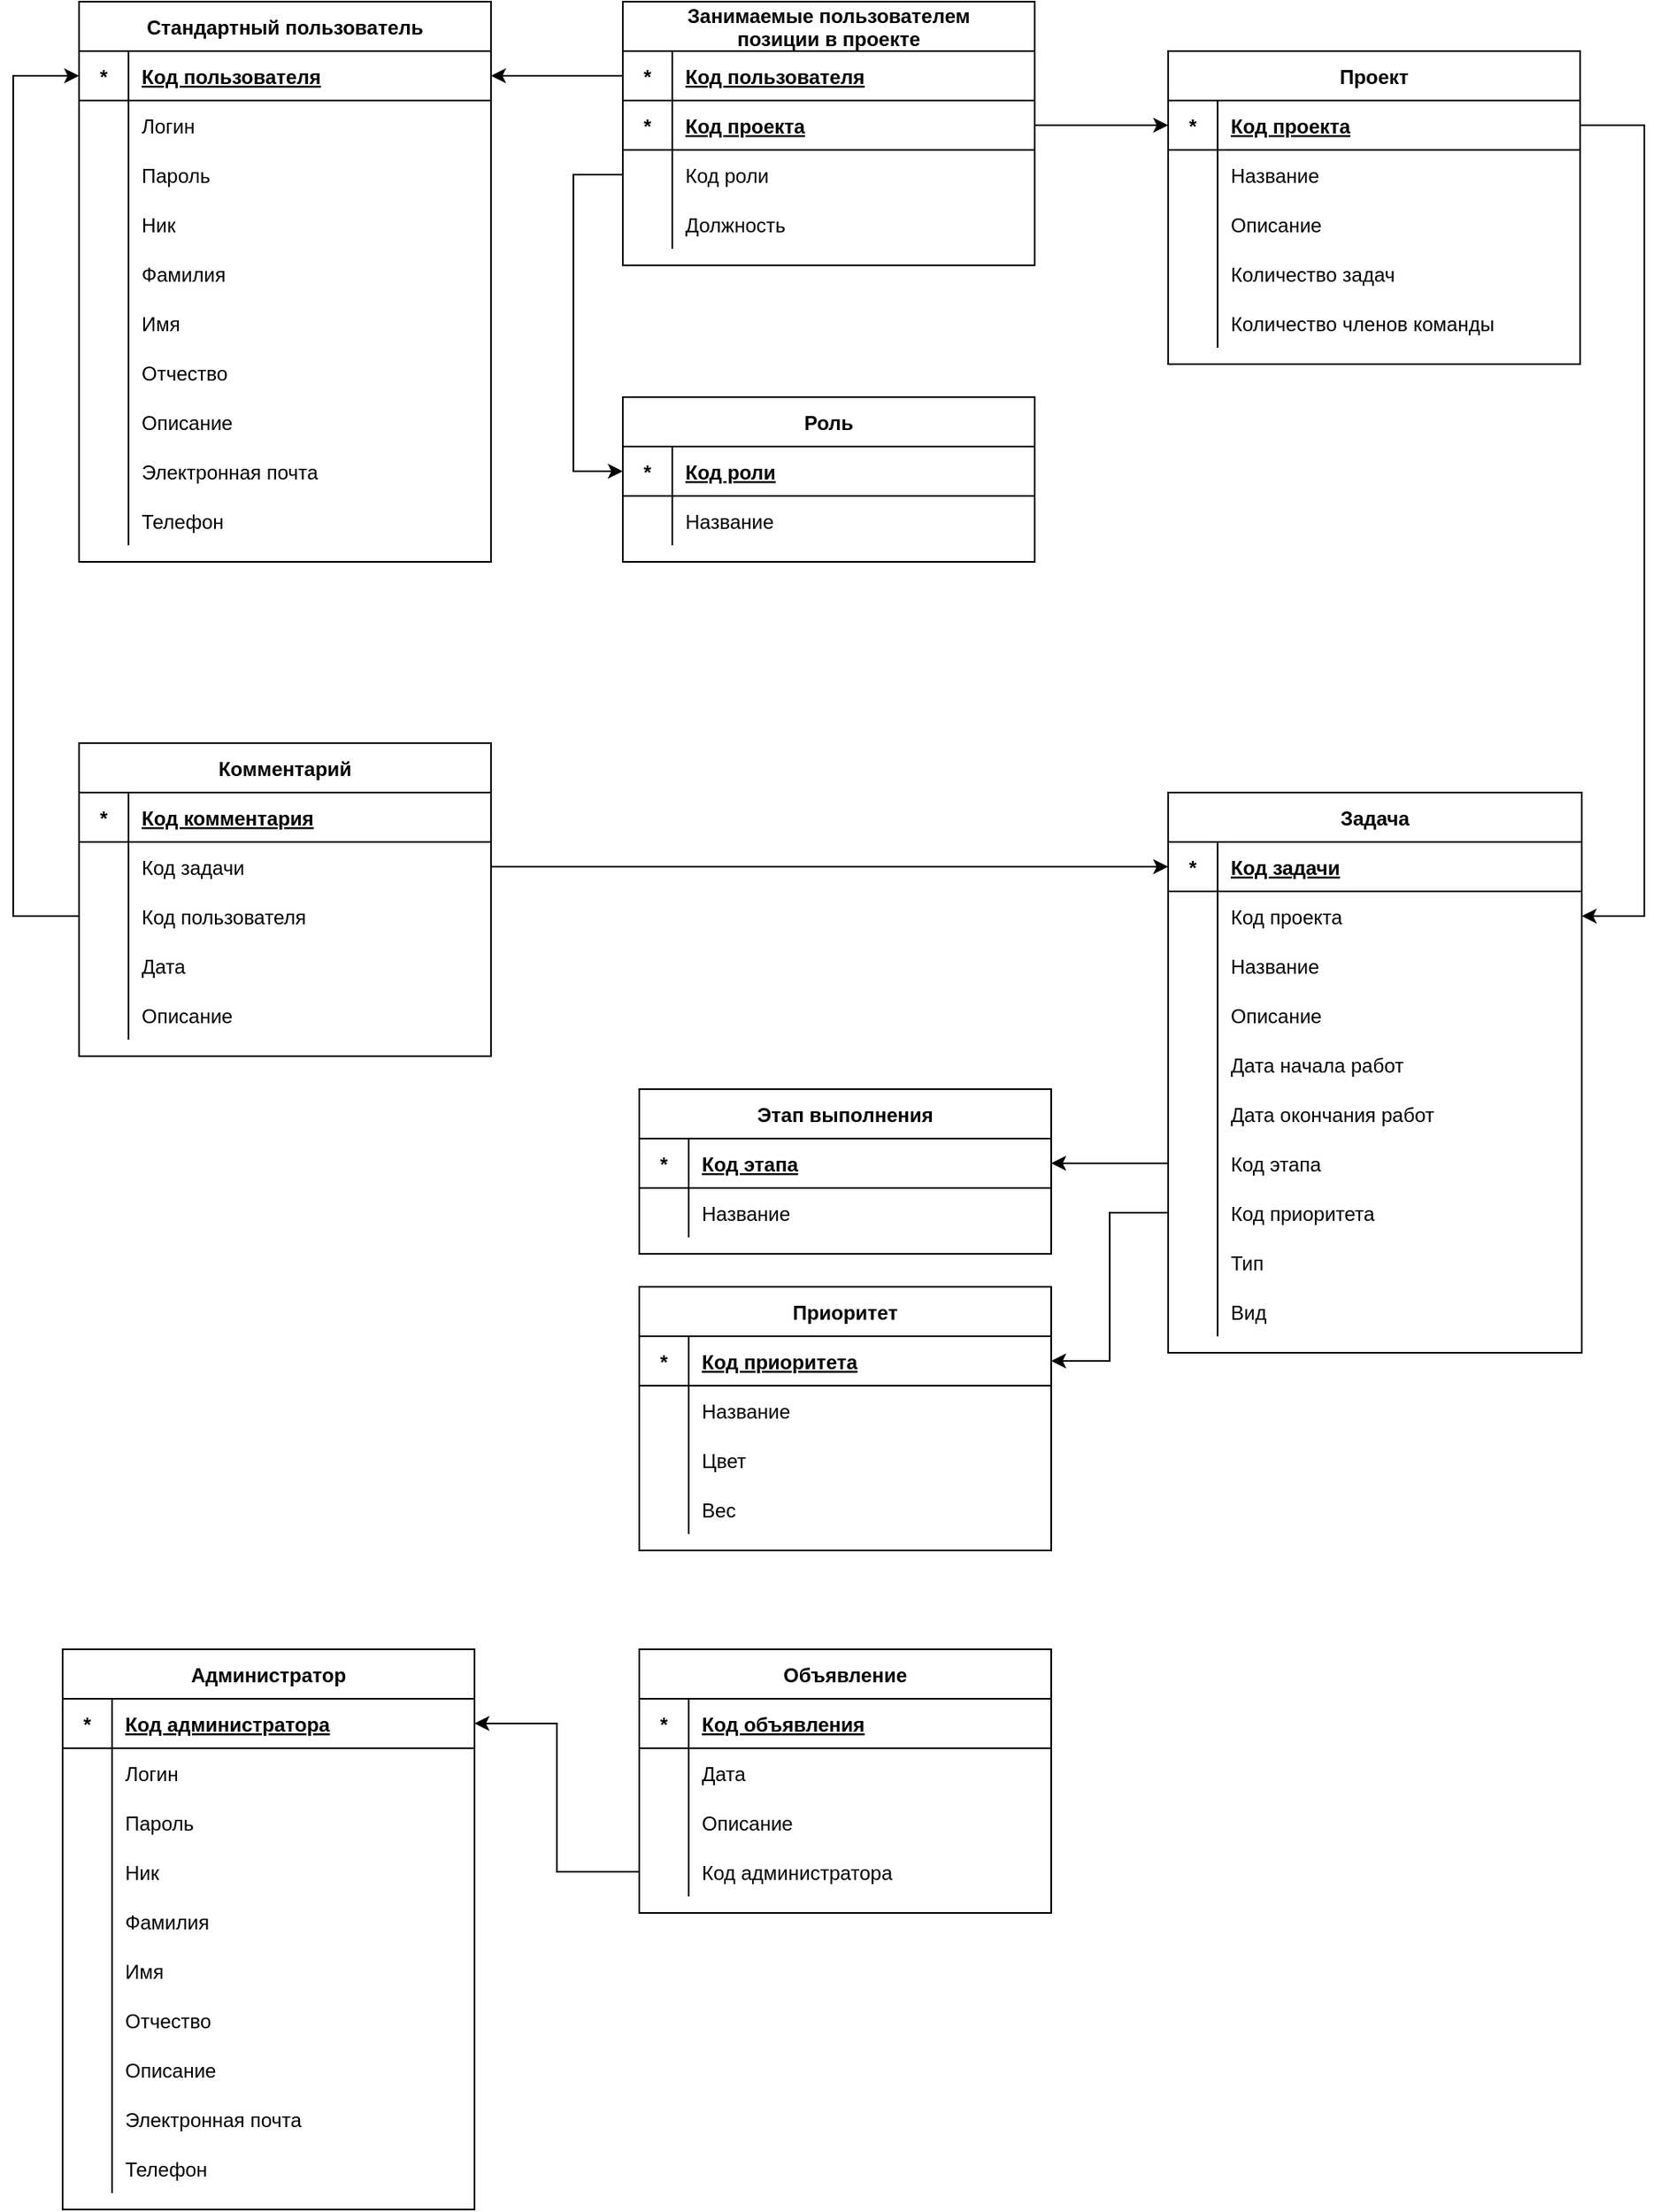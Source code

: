 <mxfile version="15.4.0" type="device"><diagram id="YSawrlzjfa6YScYLb9A8" name="Page-2"><mxGraphModel dx="1698" dy="998" grid="1" gridSize="10" guides="1" tooltips="1" connect="1" arrows="1" fold="1" page="1" pageScale="1" pageWidth="850" pageHeight="1100" math="0" shadow="0"><root><mxCell id="jTIam078uD5nhiu66xsF-0"/><mxCell id="jTIam078uD5nhiu66xsF-1" parent="jTIam078uD5nhiu66xsF-0"/><mxCell id="AoErsqHd4LAG6y7SpeJV-0" value="Проект" style="shape=table;startSize=30;container=1;collapsible=1;childLayout=tableLayout;fixedRows=1;rowLines=0;fontStyle=1;align=center;resizeLast=1;" parent="jTIam078uD5nhiu66xsF-1" vertex="1"><mxGeometry x="-119" y="110" width="250" height="190" as="geometry"><mxRectangle x="70" y="360" width="70" height="30" as="alternateBounds"/></mxGeometry></mxCell><mxCell id="AoErsqHd4LAG6y7SpeJV-1" value="" style="shape=partialRectangle;collapsible=0;dropTarget=0;pointerEvents=0;fillColor=none;points=[[0,0.5],[1,0.5]];portConstraint=eastwest;top=0;left=0;right=0;bottom=1;" parent="AoErsqHd4LAG6y7SpeJV-0" vertex="1"><mxGeometry y="30" width="250" height="30" as="geometry"/></mxCell><mxCell id="AoErsqHd4LAG6y7SpeJV-2" value="*" style="shape=partialRectangle;overflow=hidden;connectable=0;fillColor=none;top=0;left=0;bottom=0;right=0;fontStyle=1;" parent="AoErsqHd4LAG6y7SpeJV-1" vertex="1"><mxGeometry width="30" height="30" as="geometry"><mxRectangle width="30" height="30" as="alternateBounds"/></mxGeometry></mxCell><mxCell id="AoErsqHd4LAG6y7SpeJV-3" value="Код проекта" style="shape=partialRectangle;overflow=hidden;connectable=0;fillColor=none;top=0;left=0;bottom=0;right=0;align=left;spacingLeft=6;fontStyle=5;" parent="AoErsqHd4LAG6y7SpeJV-1" vertex="1"><mxGeometry x="30" width="220" height="30" as="geometry"><mxRectangle width="220" height="30" as="alternateBounds"/></mxGeometry></mxCell><mxCell id="AoErsqHd4LAG6y7SpeJV-4" value="" style="shape=partialRectangle;collapsible=0;dropTarget=0;pointerEvents=0;fillColor=none;points=[[0,0.5],[1,0.5]];portConstraint=eastwest;top=0;left=0;right=0;bottom=0;" parent="AoErsqHd4LAG6y7SpeJV-0" vertex="1"><mxGeometry y="60" width="250" height="30" as="geometry"/></mxCell><mxCell id="AoErsqHd4LAG6y7SpeJV-5" value="" style="shape=partialRectangle;overflow=hidden;connectable=0;fillColor=none;top=0;left=0;bottom=0;right=0;" parent="AoErsqHd4LAG6y7SpeJV-4" vertex="1"><mxGeometry width="30" height="30" as="geometry"><mxRectangle width="30" height="30" as="alternateBounds"/></mxGeometry></mxCell><mxCell id="AoErsqHd4LAG6y7SpeJV-6" value="Название" style="shape=partialRectangle;overflow=hidden;connectable=0;fillColor=none;top=0;left=0;bottom=0;right=0;align=left;spacingLeft=6;" parent="AoErsqHd4LAG6y7SpeJV-4" vertex="1"><mxGeometry x="30" width="220" height="30" as="geometry"><mxRectangle width="220" height="30" as="alternateBounds"/></mxGeometry></mxCell><mxCell id="AoErsqHd4LAG6y7SpeJV-7" value="" style="shape=partialRectangle;collapsible=0;dropTarget=0;pointerEvents=0;fillColor=none;points=[[0,0.5],[1,0.5]];portConstraint=eastwest;top=0;left=0;right=0;bottom=0;" parent="AoErsqHd4LAG6y7SpeJV-0" vertex="1"><mxGeometry y="90" width="250" height="30" as="geometry"/></mxCell><mxCell id="AoErsqHd4LAG6y7SpeJV-8" value="" style="shape=partialRectangle;overflow=hidden;connectable=0;fillColor=none;top=0;left=0;bottom=0;right=0;" parent="AoErsqHd4LAG6y7SpeJV-7" vertex="1"><mxGeometry width="30" height="30" as="geometry"><mxRectangle width="30" height="30" as="alternateBounds"/></mxGeometry></mxCell><mxCell id="AoErsqHd4LAG6y7SpeJV-9" value="Описание" style="shape=partialRectangle;overflow=hidden;connectable=0;fillColor=none;top=0;left=0;bottom=0;right=0;align=left;spacingLeft=6;" parent="AoErsqHd4LAG6y7SpeJV-7" vertex="1"><mxGeometry x="30" width="220" height="30" as="geometry"><mxRectangle width="220" height="30" as="alternateBounds"/></mxGeometry></mxCell><mxCell id="iZxUdQl18oQ3VIHRBDPJ-3" style="shape=partialRectangle;collapsible=0;dropTarget=0;pointerEvents=0;fillColor=none;points=[[0,0.5],[1,0.5]];portConstraint=eastwest;top=0;left=0;right=0;bottom=0;" parent="AoErsqHd4LAG6y7SpeJV-0" vertex="1"><mxGeometry y="120" width="250" height="30" as="geometry"/></mxCell><mxCell id="iZxUdQl18oQ3VIHRBDPJ-4" style="shape=partialRectangle;overflow=hidden;connectable=0;fillColor=none;top=0;left=0;bottom=0;right=0;" parent="iZxUdQl18oQ3VIHRBDPJ-3" vertex="1"><mxGeometry width="30" height="30" as="geometry"><mxRectangle width="30" height="30" as="alternateBounds"/></mxGeometry></mxCell><mxCell id="iZxUdQl18oQ3VIHRBDPJ-5" value="Количество задач" style="shape=partialRectangle;overflow=hidden;connectable=0;fillColor=none;top=0;left=0;bottom=0;right=0;align=left;spacingLeft=6;" parent="iZxUdQl18oQ3VIHRBDPJ-3" vertex="1"><mxGeometry x="30" width="220" height="30" as="geometry"><mxRectangle width="220" height="30" as="alternateBounds"/></mxGeometry></mxCell><mxCell id="iZxUdQl18oQ3VIHRBDPJ-0" style="shape=partialRectangle;collapsible=0;dropTarget=0;pointerEvents=0;fillColor=none;points=[[0,0.5],[1,0.5]];portConstraint=eastwest;top=0;left=0;right=0;bottom=0;" parent="AoErsqHd4LAG6y7SpeJV-0" vertex="1"><mxGeometry y="150" width="250" height="30" as="geometry"/></mxCell><mxCell id="iZxUdQl18oQ3VIHRBDPJ-1" style="shape=partialRectangle;overflow=hidden;connectable=0;fillColor=none;top=0;left=0;bottom=0;right=0;" parent="iZxUdQl18oQ3VIHRBDPJ-0" vertex="1"><mxGeometry width="30" height="30" as="geometry"><mxRectangle width="30" height="30" as="alternateBounds"/></mxGeometry></mxCell><mxCell id="iZxUdQl18oQ3VIHRBDPJ-2" value="Количество членов команды" style="shape=partialRectangle;overflow=hidden;connectable=0;fillColor=none;top=0;left=0;bottom=0;right=0;align=left;spacingLeft=6;" parent="iZxUdQl18oQ3VIHRBDPJ-0" vertex="1"><mxGeometry x="30" width="220" height="30" as="geometry"><mxRectangle width="220" height="30" as="alternateBounds"/></mxGeometry></mxCell><mxCell id="vN9Szmo69IDcgzpXYtj8-14" value="Приоритет" style="shape=table;startSize=30;container=1;collapsible=1;childLayout=tableLayout;fixedRows=1;rowLines=0;fontStyle=1;align=center;resizeLast=1;" parent="jTIam078uD5nhiu66xsF-1" vertex="1"><mxGeometry x="-440" y="860" width="250" height="160.0" as="geometry"/></mxCell><mxCell id="vN9Szmo69IDcgzpXYtj8-15" value="" style="shape=partialRectangle;collapsible=0;dropTarget=0;pointerEvents=0;fillColor=none;points=[[0,0.5],[1,0.5]];portConstraint=eastwest;top=0;left=0;right=0;bottom=1;" parent="vN9Szmo69IDcgzpXYtj8-14" vertex="1"><mxGeometry y="30" width="250" height="30" as="geometry"/></mxCell><mxCell id="vN9Szmo69IDcgzpXYtj8-16" value="*" style="shape=partialRectangle;overflow=hidden;connectable=0;fillColor=none;top=0;left=0;bottom=0;right=0;fontStyle=1;" parent="vN9Szmo69IDcgzpXYtj8-15" vertex="1"><mxGeometry width="30" height="30" as="geometry"><mxRectangle width="30" height="30" as="alternateBounds"/></mxGeometry></mxCell><mxCell id="vN9Szmo69IDcgzpXYtj8-17" value="Код приоритета" style="shape=partialRectangle;overflow=hidden;connectable=0;fillColor=none;top=0;left=0;bottom=0;right=0;align=left;spacingLeft=6;fontStyle=5;" parent="vN9Szmo69IDcgzpXYtj8-15" vertex="1"><mxGeometry x="30" width="220" height="30" as="geometry"><mxRectangle width="220" height="30" as="alternateBounds"/></mxGeometry></mxCell><mxCell id="vN9Szmo69IDcgzpXYtj8-18" value="" style="shape=partialRectangle;collapsible=0;dropTarget=0;pointerEvents=0;fillColor=none;points=[[0,0.5],[1,0.5]];portConstraint=eastwest;top=0;left=0;right=0;bottom=0;" parent="vN9Szmo69IDcgzpXYtj8-14" vertex="1"><mxGeometry y="60" width="250" height="30" as="geometry"/></mxCell><mxCell id="vN9Szmo69IDcgzpXYtj8-19" value="" style="shape=partialRectangle;overflow=hidden;connectable=0;fillColor=none;top=0;left=0;bottom=0;right=0;" parent="vN9Szmo69IDcgzpXYtj8-18" vertex="1"><mxGeometry width="30" height="30" as="geometry"><mxRectangle width="30" height="30" as="alternateBounds"/></mxGeometry></mxCell><mxCell id="vN9Szmo69IDcgzpXYtj8-20" value="Название" style="shape=partialRectangle;overflow=hidden;connectable=0;fillColor=none;top=0;left=0;bottom=0;right=0;align=left;spacingLeft=6;" parent="vN9Szmo69IDcgzpXYtj8-18" vertex="1"><mxGeometry x="30" width="220" height="30" as="geometry"><mxRectangle width="220" height="30" as="alternateBounds"/></mxGeometry></mxCell><mxCell id="W9QGFdhRcBt0d-ufN203-0" style="shape=partialRectangle;collapsible=0;dropTarget=0;pointerEvents=0;fillColor=none;points=[[0,0.5],[1,0.5]];portConstraint=eastwest;top=0;left=0;right=0;bottom=0;" parent="vN9Szmo69IDcgzpXYtj8-14" vertex="1"><mxGeometry y="90" width="250" height="30" as="geometry"/></mxCell><mxCell id="W9QGFdhRcBt0d-ufN203-1" style="shape=partialRectangle;overflow=hidden;connectable=0;fillColor=none;top=0;left=0;bottom=0;right=0;" parent="W9QGFdhRcBt0d-ufN203-0" vertex="1"><mxGeometry width="30" height="30" as="geometry"><mxRectangle width="30" height="30" as="alternateBounds"/></mxGeometry></mxCell><mxCell id="W9QGFdhRcBt0d-ufN203-2" value="Цвет" style="shape=partialRectangle;overflow=hidden;connectable=0;fillColor=none;top=0;left=0;bottom=0;right=0;align=left;spacingLeft=6;" parent="W9QGFdhRcBt0d-ufN203-0" vertex="1"><mxGeometry x="30" width="220" height="30" as="geometry"><mxRectangle width="220" height="30" as="alternateBounds"/></mxGeometry></mxCell><mxCell id="vN9Szmo69IDcgzpXYtj8-21" style="shape=partialRectangle;collapsible=0;dropTarget=0;pointerEvents=0;fillColor=none;points=[[0,0.5],[1,0.5]];portConstraint=eastwest;top=0;left=0;right=0;bottom=0;" parent="vN9Szmo69IDcgzpXYtj8-14" vertex="1"><mxGeometry y="120" width="250" height="30" as="geometry"/></mxCell><mxCell id="vN9Szmo69IDcgzpXYtj8-22" style="shape=partialRectangle;overflow=hidden;connectable=0;fillColor=none;top=0;left=0;bottom=0;right=0;" parent="vN9Szmo69IDcgzpXYtj8-21" vertex="1"><mxGeometry width="30" height="30" as="geometry"><mxRectangle width="30" height="30" as="alternateBounds"/></mxGeometry></mxCell><mxCell id="vN9Szmo69IDcgzpXYtj8-23" value="Вес" style="shape=partialRectangle;overflow=hidden;connectable=0;fillColor=none;top=0;left=0;bottom=0;right=0;align=left;spacingLeft=6;" parent="vN9Szmo69IDcgzpXYtj8-21" vertex="1"><mxGeometry x="30" width="220" height="30" as="geometry"><mxRectangle width="220" height="30" as="alternateBounds"/></mxGeometry></mxCell><mxCell id="vN9Szmo69IDcgzpXYtj8-24" value="Этап выполнения" style="shape=table;startSize=30;container=1;collapsible=1;childLayout=tableLayout;fixedRows=1;rowLines=0;fontStyle=1;align=center;resizeLast=1;" parent="jTIam078uD5nhiu66xsF-1" vertex="1"><mxGeometry x="-440" y="740" width="250" height="100.0" as="geometry"/></mxCell><mxCell id="vN9Szmo69IDcgzpXYtj8-25" value="" style="shape=partialRectangle;collapsible=0;dropTarget=0;pointerEvents=0;fillColor=none;points=[[0,0.5],[1,0.5]];portConstraint=eastwest;top=0;left=0;right=0;bottom=1;" parent="vN9Szmo69IDcgzpXYtj8-24" vertex="1"><mxGeometry y="30" width="250" height="30" as="geometry"/></mxCell><mxCell id="vN9Szmo69IDcgzpXYtj8-26" value="*" style="shape=partialRectangle;overflow=hidden;connectable=0;fillColor=none;top=0;left=0;bottom=0;right=0;fontStyle=1;" parent="vN9Szmo69IDcgzpXYtj8-25" vertex="1"><mxGeometry width="30" height="30" as="geometry"><mxRectangle width="30" height="30" as="alternateBounds"/></mxGeometry></mxCell><mxCell id="vN9Szmo69IDcgzpXYtj8-27" value="Код этапа" style="shape=partialRectangle;overflow=hidden;connectable=0;fillColor=none;top=0;left=0;bottom=0;right=0;align=left;spacingLeft=6;fontStyle=5;" parent="vN9Szmo69IDcgzpXYtj8-25" vertex="1"><mxGeometry x="30" width="220" height="30" as="geometry"><mxRectangle width="220" height="30" as="alternateBounds"/></mxGeometry></mxCell><mxCell id="vN9Szmo69IDcgzpXYtj8-28" value="" style="shape=partialRectangle;collapsible=0;dropTarget=0;pointerEvents=0;fillColor=none;points=[[0,0.5],[1,0.5]];portConstraint=eastwest;top=0;left=0;right=0;bottom=0;" parent="vN9Szmo69IDcgzpXYtj8-24" vertex="1"><mxGeometry y="60" width="250" height="30" as="geometry"/></mxCell><mxCell id="vN9Szmo69IDcgzpXYtj8-29" value="" style="shape=partialRectangle;overflow=hidden;connectable=0;fillColor=none;top=0;left=0;bottom=0;right=0;" parent="vN9Szmo69IDcgzpXYtj8-28" vertex="1"><mxGeometry width="30" height="30" as="geometry"><mxRectangle width="30" height="30" as="alternateBounds"/></mxGeometry></mxCell><mxCell id="vN9Szmo69IDcgzpXYtj8-30" value="Название" style="shape=partialRectangle;overflow=hidden;connectable=0;fillColor=none;top=0;left=0;bottom=0;right=0;align=left;spacingLeft=6;" parent="vN9Szmo69IDcgzpXYtj8-28" vertex="1"><mxGeometry x="30" width="220" height="30" as="geometry"><mxRectangle width="220" height="30" as="alternateBounds"/></mxGeometry></mxCell><mxCell id="wSC8xcfl35OFZCr4mgy5-0" value="Задача" style="shape=table;startSize=30;container=1;collapsible=1;childLayout=tableLayout;fixedRows=1;rowLines=0;fontStyle=1;align=center;resizeLast=1;" parent="jTIam078uD5nhiu66xsF-1" vertex="1"><mxGeometry x="-119" y="560" width="251" height="340" as="geometry"/></mxCell><mxCell id="wSC8xcfl35OFZCr4mgy5-1" value="" style="shape=partialRectangle;collapsible=0;dropTarget=0;pointerEvents=0;fillColor=none;points=[[0,0.5],[1,0.5]];portConstraint=eastwest;top=0;left=0;right=0;bottom=1;" parent="wSC8xcfl35OFZCr4mgy5-0" vertex="1"><mxGeometry y="30" width="251" height="30" as="geometry"/></mxCell><mxCell id="wSC8xcfl35OFZCr4mgy5-2" value="*" style="shape=partialRectangle;overflow=hidden;connectable=0;fillColor=none;top=0;left=0;bottom=0;right=0;fontStyle=1;" parent="wSC8xcfl35OFZCr4mgy5-1" vertex="1"><mxGeometry width="30" height="30" as="geometry"><mxRectangle width="30" height="30" as="alternateBounds"/></mxGeometry></mxCell><mxCell id="wSC8xcfl35OFZCr4mgy5-3" value="Код задачи" style="shape=partialRectangle;overflow=hidden;connectable=0;fillColor=none;top=0;left=0;bottom=0;right=0;align=left;spacingLeft=6;fontStyle=5;" parent="wSC8xcfl35OFZCr4mgy5-1" vertex="1"><mxGeometry x="30" width="221" height="30" as="geometry"><mxRectangle width="221" height="30" as="alternateBounds"/></mxGeometry></mxCell><mxCell id="9bTWUyO9wlz5bG6deUyp-3" style="shape=partialRectangle;collapsible=0;dropTarget=0;pointerEvents=0;fillColor=none;points=[[0,0.5],[1,0.5]];portConstraint=eastwest;top=0;left=0;right=0;bottom=0;" parent="wSC8xcfl35OFZCr4mgy5-0" vertex="1"><mxGeometry y="60" width="251" height="30" as="geometry"/></mxCell><mxCell id="9bTWUyO9wlz5bG6deUyp-4" style="shape=partialRectangle;overflow=hidden;connectable=0;fillColor=none;top=0;left=0;bottom=0;right=0;" parent="9bTWUyO9wlz5bG6deUyp-3" vertex="1"><mxGeometry width="30" height="30" as="geometry"><mxRectangle width="30" height="30" as="alternateBounds"/></mxGeometry></mxCell><mxCell id="9bTWUyO9wlz5bG6deUyp-5" value="Код проекта" style="shape=partialRectangle;overflow=hidden;connectable=0;fillColor=none;top=0;left=0;bottom=0;right=0;align=left;spacingLeft=6;" parent="9bTWUyO9wlz5bG6deUyp-3" vertex="1"><mxGeometry x="30" width="221" height="30" as="geometry"><mxRectangle width="221" height="30" as="alternateBounds"/></mxGeometry></mxCell><mxCell id="wSC8xcfl35OFZCr4mgy5-4" value="" style="shape=partialRectangle;collapsible=0;dropTarget=0;pointerEvents=0;fillColor=none;points=[[0,0.5],[1,0.5]];portConstraint=eastwest;top=0;left=0;right=0;bottom=0;" parent="wSC8xcfl35OFZCr4mgy5-0" vertex="1"><mxGeometry y="90" width="251" height="30" as="geometry"/></mxCell><mxCell id="wSC8xcfl35OFZCr4mgy5-5" value="" style="shape=partialRectangle;overflow=hidden;connectable=0;fillColor=none;top=0;left=0;bottom=0;right=0;" parent="wSC8xcfl35OFZCr4mgy5-4" vertex="1"><mxGeometry width="30" height="30" as="geometry"><mxRectangle width="30" height="30" as="alternateBounds"/></mxGeometry></mxCell><mxCell id="wSC8xcfl35OFZCr4mgy5-6" value="Название" style="shape=partialRectangle;overflow=hidden;connectable=0;fillColor=none;top=0;left=0;bottom=0;right=0;align=left;spacingLeft=6;" parent="wSC8xcfl35OFZCr4mgy5-4" vertex="1"><mxGeometry x="30" width="221" height="30" as="geometry"><mxRectangle width="221" height="30" as="alternateBounds"/></mxGeometry></mxCell><mxCell id="wSC8xcfl35OFZCr4mgy5-7" value="" style="shape=partialRectangle;collapsible=0;dropTarget=0;pointerEvents=0;fillColor=none;points=[[0,0.5],[1,0.5]];portConstraint=eastwest;top=0;left=0;right=0;bottom=0;" parent="wSC8xcfl35OFZCr4mgy5-0" vertex="1"><mxGeometry y="120" width="251" height="30" as="geometry"/></mxCell><mxCell id="wSC8xcfl35OFZCr4mgy5-8" value="" style="shape=partialRectangle;overflow=hidden;connectable=0;fillColor=none;top=0;left=0;bottom=0;right=0;" parent="wSC8xcfl35OFZCr4mgy5-7" vertex="1"><mxGeometry width="30" height="30" as="geometry"><mxRectangle width="30" height="30" as="alternateBounds"/></mxGeometry></mxCell><mxCell id="wSC8xcfl35OFZCr4mgy5-9" value="Описание" style="shape=partialRectangle;overflow=hidden;connectable=0;fillColor=none;top=0;left=0;bottom=0;right=0;align=left;spacingLeft=6;" parent="wSC8xcfl35OFZCr4mgy5-7" vertex="1"><mxGeometry x="30" width="221" height="30" as="geometry"><mxRectangle width="221" height="30" as="alternateBounds"/></mxGeometry></mxCell><mxCell id="wSC8xcfl35OFZCr4mgy5-10" style="shape=partialRectangle;collapsible=0;dropTarget=0;pointerEvents=0;fillColor=none;points=[[0,0.5],[1,0.5]];portConstraint=eastwest;top=0;left=0;right=0;bottom=0;" parent="wSC8xcfl35OFZCr4mgy5-0" vertex="1"><mxGeometry y="150" width="251" height="30" as="geometry"/></mxCell><mxCell id="wSC8xcfl35OFZCr4mgy5-11" style="shape=partialRectangle;overflow=hidden;connectable=0;fillColor=none;top=0;left=0;bottom=0;right=0;" parent="wSC8xcfl35OFZCr4mgy5-10" vertex="1"><mxGeometry width="30" height="30" as="geometry"><mxRectangle width="30" height="30" as="alternateBounds"/></mxGeometry></mxCell><mxCell id="wSC8xcfl35OFZCr4mgy5-12" value="Дата начала работ" style="shape=partialRectangle;overflow=hidden;connectable=0;fillColor=none;top=0;left=0;bottom=0;right=0;align=left;spacingLeft=6;" parent="wSC8xcfl35OFZCr4mgy5-10" vertex="1"><mxGeometry x="30" width="221" height="30" as="geometry"><mxRectangle width="221" height="30" as="alternateBounds"/></mxGeometry></mxCell><mxCell id="wSC8xcfl35OFZCr4mgy5-13" style="shape=partialRectangle;collapsible=0;dropTarget=0;pointerEvents=0;fillColor=none;points=[[0,0.5],[1,0.5]];portConstraint=eastwest;top=0;left=0;right=0;bottom=0;" parent="wSC8xcfl35OFZCr4mgy5-0" vertex="1"><mxGeometry y="180" width="251" height="30" as="geometry"/></mxCell><mxCell id="wSC8xcfl35OFZCr4mgy5-14" style="shape=partialRectangle;overflow=hidden;connectable=0;fillColor=none;top=0;left=0;bottom=0;right=0;" parent="wSC8xcfl35OFZCr4mgy5-13" vertex="1"><mxGeometry width="30" height="30" as="geometry"><mxRectangle width="30" height="30" as="alternateBounds"/></mxGeometry></mxCell><mxCell id="wSC8xcfl35OFZCr4mgy5-15" value="Дата окончания работ" style="shape=partialRectangle;overflow=hidden;connectable=0;fillColor=none;top=0;left=0;bottom=0;right=0;align=left;spacingLeft=6;" parent="wSC8xcfl35OFZCr4mgy5-13" vertex="1"><mxGeometry x="30" width="221" height="30" as="geometry"><mxRectangle width="221" height="30" as="alternateBounds"/></mxGeometry></mxCell><mxCell id="wSC8xcfl35OFZCr4mgy5-16" style="shape=partialRectangle;collapsible=0;dropTarget=0;pointerEvents=0;fillColor=none;points=[[0,0.5],[1,0.5]];portConstraint=eastwest;top=0;left=0;right=0;bottom=0;" parent="wSC8xcfl35OFZCr4mgy5-0" vertex="1"><mxGeometry y="210" width="251" height="30" as="geometry"/></mxCell><mxCell id="wSC8xcfl35OFZCr4mgy5-17" style="shape=partialRectangle;overflow=hidden;connectable=0;fillColor=none;top=0;left=0;bottom=0;right=0;" parent="wSC8xcfl35OFZCr4mgy5-16" vertex="1"><mxGeometry width="30" height="30" as="geometry"><mxRectangle width="30" height="30" as="alternateBounds"/></mxGeometry></mxCell><mxCell id="wSC8xcfl35OFZCr4mgy5-18" value="Код этапа" style="shape=partialRectangle;overflow=hidden;connectable=0;fillColor=none;top=0;left=0;bottom=0;right=0;align=left;spacingLeft=6;" parent="wSC8xcfl35OFZCr4mgy5-16" vertex="1"><mxGeometry x="30" width="221" height="30" as="geometry"><mxRectangle width="221" height="30" as="alternateBounds"/></mxGeometry></mxCell><mxCell id="9bTWUyO9wlz5bG6deUyp-20" style="shape=partialRectangle;collapsible=0;dropTarget=0;pointerEvents=0;fillColor=none;points=[[0,0.5],[1,0.5]];portConstraint=eastwest;top=0;left=0;right=0;bottom=0;" parent="wSC8xcfl35OFZCr4mgy5-0" vertex="1"><mxGeometry y="240" width="251" height="30" as="geometry"/></mxCell><mxCell id="9bTWUyO9wlz5bG6deUyp-21" style="shape=partialRectangle;overflow=hidden;connectable=0;fillColor=none;top=0;left=0;bottom=0;right=0;" parent="9bTWUyO9wlz5bG6deUyp-20" vertex="1"><mxGeometry width="30" height="30" as="geometry"><mxRectangle width="30" height="30" as="alternateBounds"/></mxGeometry></mxCell><mxCell id="9bTWUyO9wlz5bG6deUyp-22" value="Код приоритета" style="shape=partialRectangle;overflow=hidden;connectable=0;fillColor=none;top=0;left=0;bottom=0;right=0;align=left;spacingLeft=6;" parent="9bTWUyO9wlz5bG6deUyp-20" vertex="1"><mxGeometry x="30" width="221" height="30" as="geometry"><mxRectangle width="221" height="30" as="alternateBounds"/></mxGeometry></mxCell><mxCell id="9bTWUyO9wlz5bG6deUyp-17" style="shape=partialRectangle;collapsible=0;dropTarget=0;pointerEvents=0;fillColor=none;points=[[0,0.5],[1,0.5]];portConstraint=eastwest;top=0;left=0;right=0;bottom=0;" parent="wSC8xcfl35OFZCr4mgy5-0" vertex="1"><mxGeometry y="270" width="251" height="30" as="geometry"/></mxCell><mxCell id="9bTWUyO9wlz5bG6deUyp-18" style="shape=partialRectangle;overflow=hidden;connectable=0;fillColor=none;top=0;left=0;bottom=0;right=0;" parent="9bTWUyO9wlz5bG6deUyp-17" vertex="1"><mxGeometry width="30" height="30" as="geometry"><mxRectangle width="30" height="30" as="alternateBounds"/></mxGeometry></mxCell><mxCell id="9bTWUyO9wlz5bG6deUyp-19" value="Тип" style="shape=partialRectangle;overflow=hidden;connectable=0;fillColor=none;top=0;left=0;bottom=0;right=0;align=left;spacingLeft=6;" parent="9bTWUyO9wlz5bG6deUyp-17" vertex="1"><mxGeometry x="30" width="221" height="30" as="geometry"><mxRectangle width="221" height="30" as="alternateBounds"/></mxGeometry></mxCell><mxCell id="9bTWUyO9wlz5bG6deUyp-14" style="shape=partialRectangle;collapsible=0;dropTarget=0;pointerEvents=0;fillColor=none;points=[[0,0.5],[1,0.5]];portConstraint=eastwest;top=0;left=0;right=0;bottom=0;" parent="wSC8xcfl35OFZCr4mgy5-0" vertex="1"><mxGeometry y="300" width="251" height="30" as="geometry"/></mxCell><mxCell id="9bTWUyO9wlz5bG6deUyp-15" style="shape=partialRectangle;overflow=hidden;connectable=0;fillColor=none;top=0;left=0;bottom=0;right=0;" parent="9bTWUyO9wlz5bG6deUyp-14" vertex="1"><mxGeometry width="30" height="30" as="geometry"><mxRectangle width="30" height="30" as="alternateBounds"/></mxGeometry></mxCell><mxCell id="9bTWUyO9wlz5bG6deUyp-16" value="Вид" style="shape=partialRectangle;overflow=hidden;connectable=0;fillColor=none;top=0;left=0;bottom=0;right=0;align=left;spacingLeft=6;" parent="9bTWUyO9wlz5bG6deUyp-14" vertex="1"><mxGeometry x="30" width="221" height="30" as="geometry"><mxRectangle width="221" height="30" as="alternateBounds"/></mxGeometry></mxCell><mxCell id="dQoSsEIvsa7AFTdiRlWm-0" value="Комментарий" style="shape=table;startSize=30;container=1;collapsible=1;childLayout=tableLayout;fixedRows=1;rowLines=0;fontStyle=1;align=center;resizeLast=1;" parent="jTIam078uD5nhiu66xsF-1" vertex="1"><mxGeometry x="-780" y="530" width="250" height="190" as="geometry"/></mxCell><mxCell id="dQoSsEIvsa7AFTdiRlWm-1" value="" style="shape=partialRectangle;collapsible=0;dropTarget=0;pointerEvents=0;fillColor=none;points=[[0,0.5],[1,0.5]];portConstraint=eastwest;top=0;left=0;right=0;bottom=1;" parent="dQoSsEIvsa7AFTdiRlWm-0" vertex="1"><mxGeometry y="30" width="250" height="30" as="geometry"/></mxCell><mxCell id="dQoSsEIvsa7AFTdiRlWm-2" value="*" style="shape=partialRectangle;overflow=hidden;connectable=0;fillColor=none;top=0;left=0;bottom=0;right=0;fontStyle=1;" parent="dQoSsEIvsa7AFTdiRlWm-1" vertex="1"><mxGeometry width="30" height="30" as="geometry"><mxRectangle width="30" height="30" as="alternateBounds"/></mxGeometry></mxCell><mxCell id="dQoSsEIvsa7AFTdiRlWm-3" value="Код комментария" style="shape=partialRectangle;overflow=hidden;connectable=0;fillColor=none;top=0;left=0;bottom=0;right=0;align=left;spacingLeft=6;fontStyle=5;" parent="dQoSsEIvsa7AFTdiRlWm-1" vertex="1"><mxGeometry x="30" width="220" height="30" as="geometry"><mxRectangle width="220" height="30" as="alternateBounds"/></mxGeometry></mxCell><mxCell id="GNwtuRB5E9_SJPO7voQ3-3" style="shape=partialRectangle;collapsible=0;dropTarget=0;pointerEvents=0;fillColor=none;points=[[0,0.5],[1,0.5]];portConstraint=eastwest;top=0;left=0;right=0;bottom=0;" parent="dQoSsEIvsa7AFTdiRlWm-0" vertex="1"><mxGeometry y="60" width="250" height="30" as="geometry"/></mxCell><mxCell id="GNwtuRB5E9_SJPO7voQ3-4" style="shape=partialRectangle;overflow=hidden;connectable=0;fillColor=none;top=0;left=0;bottom=0;right=0;" parent="GNwtuRB5E9_SJPO7voQ3-3" vertex="1"><mxGeometry width="30" height="30" as="geometry"><mxRectangle width="30" height="30" as="alternateBounds"/></mxGeometry></mxCell><mxCell id="GNwtuRB5E9_SJPO7voQ3-5" value="Код задачи" style="shape=partialRectangle;overflow=hidden;connectable=0;fillColor=none;top=0;left=0;bottom=0;right=0;align=left;spacingLeft=6;" parent="GNwtuRB5E9_SJPO7voQ3-3" vertex="1"><mxGeometry x="30" width="220" height="30" as="geometry"><mxRectangle width="220" height="30" as="alternateBounds"/></mxGeometry></mxCell><mxCell id="GNwtuRB5E9_SJPO7voQ3-0" style="shape=partialRectangle;collapsible=0;dropTarget=0;pointerEvents=0;fillColor=none;points=[[0,0.5],[1,0.5]];portConstraint=eastwest;top=0;left=0;right=0;bottom=0;" parent="dQoSsEIvsa7AFTdiRlWm-0" vertex="1"><mxGeometry y="90" width="250" height="30" as="geometry"/></mxCell><mxCell id="GNwtuRB5E9_SJPO7voQ3-1" style="shape=partialRectangle;overflow=hidden;connectable=0;fillColor=none;top=0;left=0;bottom=0;right=0;" parent="GNwtuRB5E9_SJPO7voQ3-0" vertex="1"><mxGeometry width="30" height="30" as="geometry"><mxRectangle width="30" height="30" as="alternateBounds"/></mxGeometry></mxCell><mxCell id="GNwtuRB5E9_SJPO7voQ3-2" value="Код пользователя" style="shape=partialRectangle;overflow=hidden;connectable=0;fillColor=none;top=0;left=0;bottom=0;right=0;align=left;spacingLeft=6;" parent="GNwtuRB5E9_SJPO7voQ3-0" vertex="1"><mxGeometry x="30" width="220" height="30" as="geometry"><mxRectangle width="220" height="30" as="alternateBounds"/></mxGeometry></mxCell><mxCell id="dQoSsEIvsa7AFTdiRlWm-4" value="" style="shape=partialRectangle;collapsible=0;dropTarget=0;pointerEvents=0;fillColor=none;points=[[0,0.5],[1,0.5]];portConstraint=eastwest;top=0;left=0;right=0;bottom=0;" parent="dQoSsEIvsa7AFTdiRlWm-0" vertex="1"><mxGeometry y="120" width="250" height="30" as="geometry"/></mxCell><mxCell id="dQoSsEIvsa7AFTdiRlWm-5" value="" style="shape=partialRectangle;overflow=hidden;connectable=0;fillColor=none;top=0;left=0;bottom=0;right=0;" parent="dQoSsEIvsa7AFTdiRlWm-4" vertex="1"><mxGeometry width="30" height="30" as="geometry"><mxRectangle width="30" height="30" as="alternateBounds"/></mxGeometry></mxCell><mxCell id="dQoSsEIvsa7AFTdiRlWm-6" value="Дата" style="shape=partialRectangle;overflow=hidden;connectable=0;fillColor=none;top=0;left=0;bottom=0;right=0;align=left;spacingLeft=6;" parent="dQoSsEIvsa7AFTdiRlWm-4" vertex="1"><mxGeometry x="30" width="220" height="30" as="geometry"><mxRectangle width="220" height="30" as="alternateBounds"/></mxGeometry></mxCell><mxCell id="dQoSsEIvsa7AFTdiRlWm-7" style="shape=partialRectangle;collapsible=0;dropTarget=0;pointerEvents=0;fillColor=none;points=[[0,0.5],[1,0.5]];portConstraint=eastwest;top=0;left=0;right=0;bottom=0;" parent="dQoSsEIvsa7AFTdiRlWm-0" vertex="1"><mxGeometry y="150" width="250" height="30" as="geometry"/></mxCell><mxCell id="dQoSsEIvsa7AFTdiRlWm-8" style="shape=partialRectangle;overflow=hidden;connectable=0;fillColor=none;top=0;left=0;bottom=0;right=0;" parent="dQoSsEIvsa7AFTdiRlWm-7" vertex="1"><mxGeometry width="30" height="30" as="geometry"><mxRectangle width="30" height="30" as="alternateBounds"/></mxGeometry></mxCell><mxCell id="dQoSsEIvsa7AFTdiRlWm-9" value="Описание" style="shape=partialRectangle;overflow=hidden;connectable=0;fillColor=none;top=0;left=0;bottom=0;right=0;align=left;spacingLeft=6;" parent="dQoSsEIvsa7AFTdiRlWm-7" vertex="1"><mxGeometry x="30" width="220" height="30" as="geometry"><mxRectangle width="220" height="30" as="alternateBounds"/></mxGeometry></mxCell><mxCell id="gz8XQIBAOVBcMsIfi0TJ-0" value="Занимаемые пользователем&#10;позиции в проекте" style="shape=table;startSize=30;container=1;collapsible=1;childLayout=tableLayout;fixedRows=1;rowLines=0;fontStyle=1;align=center;resizeLast=1;" parent="jTIam078uD5nhiu66xsF-1" vertex="1"><mxGeometry x="-450" y="80" width="250" height="160" as="geometry"><mxRectangle x="70" y="360" width="70" height="30" as="alternateBounds"/></mxGeometry></mxCell><mxCell id="gz8XQIBAOVBcMsIfi0TJ-1" value="" style="shape=partialRectangle;collapsible=0;dropTarget=0;pointerEvents=0;fillColor=none;points=[[0,0.5],[1,0.5]];portConstraint=eastwest;top=0;left=0;right=0;bottom=1;" parent="gz8XQIBAOVBcMsIfi0TJ-0" vertex="1"><mxGeometry y="30" width="250" height="30" as="geometry"/></mxCell><mxCell id="gz8XQIBAOVBcMsIfi0TJ-2" value="*" style="shape=partialRectangle;overflow=hidden;connectable=0;fillColor=none;top=0;left=0;bottom=0;right=0;fontStyle=1;" parent="gz8XQIBAOVBcMsIfi0TJ-1" vertex="1"><mxGeometry width="30" height="30" as="geometry"><mxRectangle width="30" height="30" as="alternateBounds"/></mxGeometry></mxCell><mxCell id="gz8XQIBAOVBcMsIfi0TJ-3" value="Код пользователя" style="shape=partialRectangle;overflow=hidden;connectable=0;fillColor=none;top=0;left=0;bottom=0;right=0;align=left;spacingLeft=6;fontStyle=5;" parent="gz8XQIBAOVBcMsIfi0TJ-1" vertex="1"><mxGeometry x="30" width="220" height="30" as="geometry"><mxRectangle width="220" height="30" as="alternateBounds"/></mxGeometry></mxCell><mxCell id="gz8XQIBAOVBcMsIfi0TJ-4" style="shape=partialRectangle;collapsible=0;dropTarget=0;pointerEvents=0;fillColor=none;points=[[0,0.5],[1,0.5]];portConstraint=eastwest;top=0;left=0;right=0;bottom=1;" parent="gz8XQIBAOVBcMsIfi0TJ-0" vertex="1"><mxGeometry y="60" width="250" height="30" as="geometry"/></mxCell><mxCell id="gz8XQIBAOVBcMsIfi0TJ-5" value="*" style="shape=partialRectangle;overflow=hidden;connectable=0;fillColor=none;top=0;left=0;bottom=0;right=0;fontStyle=1;" parent="gz8XQIBAOVBcMsIfi0TJ-4" vertex="1"><mxGeometry width="30" height="30" as="geometry"><mxRectangle width="30" height="30" as="alternateBounds"/></mxGeometry></mxCell><mxCell id="gz8XQIBAOVBcMsIfi0TJ-6" value="Код проекта" style="shape=partialRectangle;overflow=hidden;connectable=0;fillColor=none;top=0;left=0;bottom=0;right=0;align=left;spacingLeft=6;fontStyle=5;" parent="gz8XQIBAOVBcMsIfi0TJ-4" vertex="1"><mxGeometry x="30" width="220" height="30" as="geometry"><mxRectangle width="220" height="30" as="alternateBounds"/></mxGeometry></mxCell><mxCell id="gz8XQIBAOVBcMsIfi0TJ-7" value="" style="shape=partialRectangle;collapsible=0;dropTarget=0;pointerEvents=0;fillColor=none;points=[[0,0.5],[1,0.5]];portConstraint=eastwest;top=0;left=0;right=0;bottom=0;" parent="gz8XQIBAOVBcMsIfi0TJ-0" vertex="1"><mxGeometry y="90" width="250" height="30" as="geometry"/></mxCell><mxCell id="gz8XQIBAOVBcMsIfi0TJ-8" value="" style="shape=partialRectangle;overflow=hidden;connectable=0;fillColor=none;top=0;left=0;bottom=0;right=0;" parent="gz8XQIBAOVBcMsIfi0TJ-7" vertex="1"><mxGeometry width="30" height="30" as="geometry"><mxRectangle width="30" height="30" as="alternateBounds"/></mxGeometry></mxCell><mxCell id="gz8XQIBAOVBcMsIfi0TJ-9" value="Код роли" style="shape=partialRectangle;overflow=hidden;connectable=0;fillColor=none;top=0;left=0;bottom=0;right=0;align=left;spacingLeft=6;" parent="gz8XQIBAOVBcMsIfi0TJ-7" vertex="1"><mxGeometry x="30" width="220" height="30" as="geometry"><mxRectangle width="220" height="30" as="alternateBounds"/></mxGeometry></mxCell><mxCell id="gz8XQIBAOVBcMsIfi0TJ-10" style="shape=partialRectangle;collapsible=0;dropTarget=0;pointerEvents=0;fillColor=none;points=[[0,0.5],[1,0.5]];portConstraint=eastwest;top=0;left=0;right=0;bottom=0;" parent="gz8XQIBAOVBcMsIfi0TJ-0" vertex="1"><mxGeometry y="120" width="250" height="30" as="geometry"/></mxCell><mxCell id="gz8XQIBAOVBcMsIfi0TJ-11" style="shape=partialRectangle;overflow=hidden;connectable=0;fillColor=none;top=0;left=0;bottom=0;right=0;" parent="gz8XQIBAOVBcMsIfi0TJ-10" vertex="1"><mxGeometry width="30" height="30" as="geometry"><mxRectangle width="30" height="30" as="alternateBounds"/></mxGeometry></mxCell><mxCell id="gz8XQIBAOVBcMsIfi0TJ-12" value="Должность" style="shape=partialRectangle;overflow=hidden;connectable=0;fillColor=none;top=0;left=0;bottom=0;right=0;align=left;spacingLeft=6;" parent="gz8XQIBAOVBcMsIfi0TJ-10" vertex="1"><mxGeometry x="30" width="220" height="30" as="geometry"><mxRectangle width="220" height="30" as="alternateBounds"/></mxGeometry></mxCell><mxCell id="gz8XQIBAOVBcMsIfi0TJ-19" style="edgeStyle=orthogonalEdgeStyle;rounded=0;orthogonalLoop=1;jettySize=auto;html=1;exitX=1;exitY=0.5;exitDx=0;exitDy=0;startFill=0;endFill=1;startSize=6;endSize=6;" parent="jTIam078uD5nhiu66xsF-1" source="gz8XQIBAOVBcMsIfi0TJ-4" target="AoErsqHd4LAG6y7SpeJV-1" edge="1"><mxGeometry relative="1" as="geometry"/></mxCell><mxCell id="cO_UWSFguos0P93YBpW0-0" value="Стандартный пользователь" style="shape=table;startSize=30;container=1;collapsible=1;childLayout=tableLayout;fixedRows=1;rowLines=0;fontStyle=1;align=center;resizeLast=1;" parent="jTIam078uD5nhiu66xsF-1" vertex="1"><mxGeometry x="-780" y="80" width="250" height="340" as="geometry"/></mxCell><mxCell id="cO_UWSFguos0P93YBpW0-1" value="" style="shape=partialRectangle;collapsible=0;dropTarget=0;pointerEvents=0;fillColor=none;points=[[0,0.5],[1,0.5]];portConstraint=eastwest;top=0;left=0;right=0;bottom=1;" parent="cO_UWSFguos0P93YBpW0-0" vertex="1"><mxGeometry y="30" width="250" height="30" as="geometry"/></mxCell><mxCell id="cO_UWSFguos0P93YBpW0-2" value="*" style="shape=partialRectangle;overflow=hidden;connectable=0;fillColor=none;top=0;left=0;bottom=0;right=0;fontStyle=1;" parent="cO_UWSFguos0P93YBpW0-1" vertex="1"><mxGeometry width="30" height="30" as="geometry"><mxRectangle width="30" height="30" as="alternateBounds"/></mxGeometry></mxCell><mxCell id="cO_UWSFguos0P93YBpW0-3" value="Код пользователя" style="shape=partialRectangle;overflow=hidden;connectable=0;fillColor=none;top=0;left=0;bottom=0;right=0;align=left;spacingLeft=6;fontStyle=5;" parent="cO_UWSFguos0P93YBpW0-1" vertex="1"><mxGeometry x="30" width="220" height="30" as="geometry"><mxRectangle width="220" height="30" as="alternateBounds"/></mxGeometry></mxCell><mxCell id="8fg1fJ4ykPs8zxjKxRHe-3" style="shape=partialRectangle;collapsible=0;dropTarget=0;pointerEvents=0;fillColor=none;points=[[0,0.5],[1,0.5]];portConstraint=eastwest;top=0;left=0;right=0;bottom=0;" parent="cO_UWSFguos0P93YBpW0-0" vertex="1"><mxGeometry y="60" width="250" height="30" as="geometry"/></mxCell><mxCell id="8fg1fJ4ykPs8zxjKxRHe-4" style="shape=partialRectangle;overflow=hidden;connectable=0;fillColor=none;top=0;left=0;bottom=0;right=0;" parent="8fg1fJ4ykPs8zxjKxRHe-3" vertex="1"><mxGeometry width="30" height="30" as="geometry"><mxRectangle width="30" height="30" as="alternateBounds"/></mxGeometry></mxCell><mxCell id="8fg1fJ4ykPs8zxjKxRHe-5" value="Логин" style="shape=partialRectangle;overflow=hidden;connectable=0;fillColor=none;top=0;left=0;bottom=0;right=0;align=left;spacingLeft=6;" parent="8fg1fJ4ykPs8zxjKxRHe-3" vertex="1"><mxGeometry x="30" width="220" height="30" as="geometry"><mxRectangle width="220" height="30" as="alternateBounds"/></mxGeometry></mxCell><mxCell id="cO_UWSFguos0P93YBpW0-4" style="shape=partialRectangle;collapsible=0;dropTarget=0;pointerEvents=0;fillColor=none;points=[[0,0.5],[1,0.5]];portConstraint=eastwest;top=0;left=0;right=0;bottom=0;" parent="cO_UWSFguos0P93YBpW0-0" vertex="1"><mxGeometry y="90" width="250" height="30" as="geometry"/></mxCell><mxCell id="cO_UWSFguos0P93YBpW0-5" style="shape=partialRectangle;overflow=hidden;connectable=0;fillColor=none;top=0;left=0;bottom=0;right=0;" parent="cO_UWSFguos0P93YBpW0-4" vertex="1"><mxGeometry width="30" height="30" as="geometry"><mxRectangle width="30" height="30" as="alternateBounds"/></mxGeometry></mxCell><mxCell id="cO_UWSFguos0P93YBpW0-6" value="Пароль" style="shape=partialRectangle;overflow=hidden;connectable=0;fillColor=none;top=0;left=0;bottom=0;right=0;align=left;spacingLeft=6;" parent="cO_UWSFguos0P93YBpW0-4" vertex="1"><mxGeometry x="30" width="220" height="30" as="geometry"><mxRectangle width="220" height="30" as="alternateBounds"/></mxGeometry></mxCell><mxCell id="8fg1fJ4ykPs8zxjKxRHe-6" style="shape=partialRectangle;collapsible=0;dropTarget=0;pointerEvents=0;fillColor=none;points=[[0,0.5],[1,0.5]];portConstraint=eastwest;top=0;left=0;right=0;bottom=0;" parent="cO_UWSFguos0P93YBpW0-0" vertex="1"><mxGeometry y="120" width="250" height="30" as="geometry"/></mxCell><mxCell id="8fg1fJ4ykPs8zxjKxRHe-7" style="shape=partialRectangle;overflow=hidden;connectable=0;fillColor=none;top=0;left=0;bottom=0;right=0;" parent="8fg1fJ4ykPs8zxjKxRHe-6" vertex="1"><mxGeometry width="30" height="30" as="geometry"><mxRectangle width="30" height="30" as="alternateBounds"/></mxGeometry></mxCell><mxCell id="8fg1fJ4ykPs8zxjKxRHe-8" value="Ник" style="shape=partialRectangle;overflow=hidden;connectable=0;fillColor=none;top=0;left=0;bottom=0;right=0;align=left;spacingLeft=6;" parent="8fg1fJ4ykPs8zxjKxRHe-6" vertex="1"><mxGeometry x="30" width="220" height="30" as="geometry"><mxRectangle width="220" height="30" as="alternateBounds"/></mxGeometry></mxCell><mxCell id="cO_UWSFguos0P93YBpW0-7" value="" style="shape=partialRectangle;collapsible=0;dropTarget=0;pointerEvents=0;fillColor=none;points=[[0,0.5],[1,0.5]];portConstraint=eastwest;top=0;left=0;right=0;bottom=0;" parent="cO_UWSFguos0P93YBpW0-0" vertex="1"><mxGeometry y="150" width="250" height="30" as="geometry"/></mxCell><mxCell id="cO_UWSFguos0P93YBpW0-8" value="" style="shape=partialRectangle;overflow=hidden;connectable=0;fillColor=none;top=0;left=0;bottom=0;right=0;" parent="cO_UWSFguos0P93YBpW0-7" vertex="1"><mxGeometry width="30" height="30" as="geometry"><mxRectangle width="30" height="30" as="alternateBounds"/></mxGeometry></mxCell><mxCell id="cO_UWSFguos0P93YBpW0-9" value="Фамилия" style="shape=partialRectangle;overflow=hidden;connectable=0;fillColor=none;top=0;left=0;bottom=0;right=0;align=left;spacingLeft=6;" parent="cO_UWSFguos0P93YBpW0-7" vertex="1"><mxGeometry x="30" width="220" height="30" as="geometry"><mxRectangle width="220" height="30" as="alternateBounds"/></mxGeometry></mxCell><mxCell id="oOFsHle1BIPTjMWXYybz-3" style="shape=partialRectangle;collapsible=0;dropTarget=0;pointerEvents=0;fillColor=none;points=[[0,0.5],[1,0.5]];portConstraint=eastwest;top=0;left=0;right=0;bottom=0;" parent="cO_UWSFguos0P93YBpW0-0" vertex="1"><mxGeometry y="180" width="250" height="30" as="geometry"/></mxCell><mxCell id="oOFsHle1BIPTjMWXYybz-4" style="shape=partialRectangle;overflow=hidden;connectable=0;fillColor=none;top=0;left=0;bottom=0;right=0;" parent="oOFsHle1BIPTjMWXYybz-3" vertex="1"><mxGeometry width="30" height="30" as="geometry"><mxRectangle width="30" height="30" as="alternateBounds"/></mxGeometry></mxCell><mxCell id="oOFsHle1BIPTjMWXYybz-5" value="Имя" style="shape=partialRectangle;overflow=hidden;connectable=0;fillColor=none;top=0;left=0;bottom=0;right=0;align=left;spacingLeft=6;" parent="oOFsHle1BIPTjMWXYybz-3" vertex="1"><mxGeometry x="30" width="220" height="30" as="geometry"><mxRectangle width="220" height="30" as="alternateBounds"/></mxGeometry></mxCell><mxCell id="oOFsHle1BIPTjMWXYybz-0" style="shape=partialRectangle;collapsible=0;dropTarget=0;pointerEvents=0;fillColor=none;points=[[0,0.5],[1,0.5]];portConstraint=eastwest;top=0;left=0;right=0;bottom=0;" parent="cO_UWSFguos0P93YBpW0-0" vertex="1"><mxGeometry y="210" width="250" height="30" as="geometry"/></mxCell><mxCell id="oOFsHle1BIPTjMWXYybz-1" style="shape=partialRectangle;overflow=hidden;connectable=0;fillColor=none;top=0;left=0;bottom=0;right=0;" parent="oOFsHle1BIPTjMWXYybz-0" vertex="1"><mxGeometry width="30" height="30" as="geometry"><mxRectangle width="30" height="30" as="alternateBounds"/></mxGeometry></mxCell><mxCell id="oOFsHle1BIPTjMWXYybz-2" value="Отчество" style="shape=partialRectangle;overflow=hidden;connectable=0;fillColor=none;top=0;left=0;bottom=0;right=0;align=left;spacingLeft=6;" parent="oOFsHle1BIPTjMWXYybz-0" vertex="1"><mxGeometry x="30" width="220" height="30" as="geometry"><mxRectangle width="220" height="30" as="alternateBounds"/></mxGeometry></mxCell><mxCell id="cO_UWSFguos0P93YBpW0-10" value="" style="shape=partialRectangle;collapsible=0;dropTarget=0;pointerEvents=0;fillColor=none;points=[[0,0.5],[1,0.5]];portConstraint=eastwest;top=0;left=0;right=0;bottom=0;" parent="cO_UWSFguos0P93YBpW0-0" vertex="1"><mxGeometry y="240" width="250" height="30" as="geometry"/></mxCell><mxCell id="cO_UWSFguos0P93YBpW0-11" value="" style="shape=partialRectangle;overflow=hidden;connectable=0;fillColor=none;top=0;left=0;bottom=0;right=0;" parent="cO_UWSFguos0P93YBpW0-10" vertex="1"><mxGeometry width="30" height="30" as="geometry"><mxRectangle width="30" height="30" as="alternateBounds"/></mxGeometry></mxCell><mxCell id="cO_UWSFguos0P93YBpW0-12" value="Описание" style="shape=partialRectangle;overflow=hidden;connectable=0;fillColor=none;top=0;left=0;bottom=0;right=0;align=left;spacingLeft=6;" parent="cO_UWSFguos0P93YBpW0-10" vertex="1"><mxGeometry x="30" width="220" height="30" as="geometry"><mxRectangle width="220" height="30" as="alternateBounds"/></mxGeometry></mxCell><mxCell id="cO_UWSFguos0P93YBpW0-13" style="shape=partialRectangle;collapsible=0;dropTarget=0;pointerEvents=0;fillColor=none;points=[[0,0.5],[1,0.5]];portConstraint=eastwest;top=0;left=0;right=0;bottom=0;" parent="cO_UWSFguos0P93YBpW0-0" vertex="1"><mxGeometry y="270" width="250" height="30" as="geometry"/></mxCell><mxCell id="cO_UWSFguos0P93YBpW0-14" style="shape=partialRectangle;overflow=hidden;connectable=0;fillColor=none;top=0;left=0;bottom=0;right=0;" parent="cO_UWSFguos0P93YBpW0-13" vertex="1"><mxGeometry width="30" height="30" as="geometry"><mxRectangle width="30" height="30" as="alternateBounds"/></mxGeometry></mxCell><mxCell id="cO_UWSFguos0P93YBpW0-15" value="Электронная почта" style="shape=partialRectangle;overflow=hidden;connectable=0;fillColor=none;top=0;left=0;bottom=0;right=0;align=left;spacingLeft=6;" parent="cO_UWSFguos0P93YBpW0-13" vertex="1"><mxGeometry x="30" width="220" height="30" as="geometry"><mxRectangle width="220" height="30" as="alternateBounds"/></mxGeometry></mxCell><mxCell id="cO_UWSFguos0P93YBpW0-16" style="shape=partialRectangle;collapsible=0;dropTarget=0;pointerEvents=0;fillColor=none;points=[[0,0.5],[1,0.5]];portConstraint=eastwest;top=0;left=0;right=0;bottom=0;" parent="cO_UWSFguos0P93YBpW0-0" vertex="1"><mxGeometry y="300" width="250" height="30" as="geometry"/></mxCell><mxCell id="cO_UWSFguos0P93YBpW0-17" style="shape=partialRectangle;overflow=hidden;connectable=0;fillColor=none;top=0;left=0;bottom=0;right=0;" parent="cO_UWSFguos0P93YBpW0-16" vertex="1"><mxGeometry width="30" height="30" as="geometry"><mxRectangle width="30" height="30" as="alternateBounds"/></mxGeometry></mxCell><mxCell id="cO_UWSFguos0P93YBpW0-18" value="Телефон" style="shape=partialRectangle;overflow=hidden;connectable=0;fillColor=none;top=0;left=0;bottom=0;right=0;align=left;spacingLeft=6;" parent="cO_UWSFguos0P93YBpW0-16" vertex="1"><mxGeometry x="30" width="220" height="30" as="geometry"><mxRectangle width="220" height="30" as="alternateBounds"/></mxGeometry></mxCell><mxCell id="cO_UWSFguos0P93YBpW0-19" style="edgeStyle=orthogonalEdgeStyle;rounded=0;orthogonalLoop=1;jettySize=auto;html=1;exitX=0;exitY=0.5;exitDx=0;exitDy=0;entryX=1;entryY=0.5;entryDx=0;entryDy=0;startFill=0;endFill=1;startSize=6;endSize=6;" parent="jTIam078uD5nhiu66xsF-1" source="gz8XQIBAOVBcMsIfi0TJ-1" target="cO_UWSFguos0P93YBpW0-1" edge="1"><mxGeometry relative="1" as="geometry"/></mxCell><mxCell id="GNwtuRB5E9_SJPO7voQ3-7" style="edgeStyle=orthogonalEdgeStyle;rounded=0;orthogonalLoop=1;jettySize=auto;html=1;exitX=0;exitY=0.5;exitDx=0;exitDy=0;entryX=0;entryY=0.5;entryDx=0;entryDy=0;startFill=1;endFill=0;startSize=6;endSize=6;startArrow=classic;endArrow=none;" parent="jTIam078uD5nhiu66xsF-1" source="cO_UWSFguos0P93YBpW0-1" target="GNwtuRB5E9_SJPO7voQ3-0" edge="1"><mxGeometry relative="1" as="geometry"><Array as="points"><mxPoint x="-820" y="125"/><mxPoint x="-820" y="635"/></Array></mxGeometry></mxCell><mxCell id="GNwtuRB5E9_SJPO7voQ3-8" style="edgeStyle=orthogonalEdgeStyle;rounded=0;orthogonalLoop=1;jettySize=auto;html=1;startFill=0;endFill=1;startSize=6;endSize=6;entryX=0;entryY=0.5;entryDx=0;entryDy=0;exitX=1;exitY=0.5;exitDx=0;exitDy=0;" parent="jTIam078uD5nhiu66xsF-1" source="GNwtuRB5E9_SJPO7voQ3-3" target="wSC8xcfl35OFZCr4mgy5-1" edge="1"><mxGeometry relative="1" as="geometry"><mxPoint x="-140" y="800" as="targetPoint"/><Array as="points"><mxPoint x="-530" y="605"/></Array><mxPoint x="-430" y="630" as="sourcePoint"/></mxGeometry></mxCell><mxCell id="KaXPkZfYZoUHKoZzpf_6-0" value="Администратор" style="shape=table;startSize=30;container=1;collapsible=1;childLayout=tableLayout;fixedRows=1;rowLines=0;fontStyle=1;align=center;resizeLast=1;" parent="jTIam078uD5nhiu66xsF-1" vertex="1"><mxGeometry x="-790" y="1080" width="250" height="340.0" as="geometry"/></mxCell><mxCell id="KaXPkZfYZoUHKoZzpf_6-1" value="" style="shape=partialRectangle;collapsible=0;dropTarget=0;pointerEvents=0;fillColor=none;points=[[0,0.5],[1,0.5]];portConstraint=eastwest;top=0;left=0;right=0;bottom=1;" parent="KaXPkZfYZoUHKoZzpf_6-0" vertex="1"><mxGeometry y="30" width="250" height="30" as="geometry"/></mxCell><mxCell id="KaXPkZfYZoUHKoZzpf_6-2" value="*" style="shape=partialRectangle;overflow=hidden;connectable=0;fillColor=none;top=0;left=0;bottom=0;right=0;fontStyle=1;" parent="KaXPkZfYZoUHKoZzpf_6-1" vertex="1"><mxGeometry width="30" height="30" as="geometry"><mxRectangle width="30" height="30" as="alternateBounds"/></mxGeometry></mxCell><mxCell id="KaXPkZfYZoUHKoZzpf_6-3" value="Код администратора" style="shape=partialRectangle;overflow=hidden;connectable=0;fillColor=none;top=0;left=0;bottom=0;right=0;align=left;spacingLeft=6;fontStyle=5;" parent="KaXPkZfYZoUHKoZzpf_6-1" vertex="1"><mxGeometry x="30" width="220" height="30" as="geometry"><mxRectangle width="220" height="30" as="alternateBounds"/></mxGeometry></mxCell><mxCell id="8fg1fJ4ykPs8zxjKxRHe-0" style="shape=partialRectangle;collapsible=0;dropTarget=0;pointerEvents=0;fillColor=none;points=[[0,0.5],[1,0.5]];portConstraint=eastwest;top=0;left=0;right=0;bottom=0;" parent="KaXPkZfYZoUHKoZzpf_6-0" vertex="1"><mxGeometry y="60" width="250" height="30" as="geometry"/></mxCell><mxCell id="8fg1fJ4ykPs8zxjKxRHe-1" style="shape=partialRectangle;overflow=hidden;connectable=0;fillColor=none;top=0;left=0;bottom=0;right=0;" parent="8fg1fJ4ykPs8zxjKxRHe-0" vertex="1"><mxGeometry width="30" height="30" as="geometry"><mxRectangle width="30" height="30" as="alternateBounds"/></mxGeometry></mxCell><mxCell id="8fg1fJ4ykPs8zxjKxRHe-2" value="Логин" style="shape=partialRectangle;overflow=hidden;connectable=0;fillColor=none;top=0;left=0;bottom=0;right=0;align=left;spacingLeft=6;" parent="8fg1fJ4ykPs8zxjKxRHe-0" vertex="1"><mxGeometry x="30" width="220" height="30" as="geometry"><mxRectangle width="220" height="30" as="alternateBounds"/></mxGeometry></mxCell><mxCell id="KaXPkZfYZoUHKoZzpf_6-4" style="shape=partialRectangle;collapsible=0;dropTarget=0;pointerEvents=0;fillColor=none;points=[[0,0.5],[1,0.5]];portConstraint=eastwest;top=0;left=0;right=0;bottom=0;" parent="KaXPkZfYZoUHKoZzpf_6-0" vertex="1"><mxGeometry y="90" width="250" height="30" as="geometry"/></mxCell><mxCell id="KaXPkZfYZoUHKoZzpf_6-5" style="shape=partialRectangle;overflow=hidden;connectable=0;fillColor=none;top=0;left=0;bottom=0;right=0;" parent="KaXPkZfYZoUHKoZzpf_6-4" vertex="1"><mxGeometry width="30" height="30" as="geometry"><mxRectangle width="30" height="30" as="alternateBounds"/></mxGeometry></mxCell><mxCell id="KaXPkZfYZoUHKoZzpf_6-6" value="Пароль" style="shape=partialRectangle;overflow=hidden;connectable=0;fillColor=none;top=0;left=0;bottom=0;right=0;align=left;spacingLeft=6;" parent="KaXPkZfYZoUHKoZzpf_6-4" vertex="1"><mxGeometry x="30" width="220" height="30" as="geometry"><mxRectangle width="220" height="30" as="alternateBounds"/></mxGeometry></mxCell><mxCell id="8fg1fJ4ykPs8zxjKxRHe-9" style="shape=partialRectangle;collapsible=0;dropTarget=0;pointerEvents=0;fillColor=none;points=[[0,0.5],[1,0.5]];portConstraint=eastwest;top=0;left=0;right=0;bottom=0;" parent="KaXPkZfYZoUHKoZzpf_6-0" vertex="1"><mxGeometry y="120" width="250" height="30" as="geometry"/></mxCell><mxCell id="8fg1fJ4ykPs8zxjKxRHe-10" style="shape=partialRectangle;overflow=hidden;connectable=0;fillColor=none;top=0;left=0;bottom=0;right=0;" parent="8fg1fJ4ykPs8zxjKxRHe-9" vertex="1"><mxGeometry width="30" height="30" as="geometry"><mxRectangle width="30" height="30" as="alternateBounds"/></mxGeometry></mxCell><mxCell id="8fg1fJ4ykPs8zxjKxRHe-11" value="Ник" style="shape=partialRectangle;overflow=hidden;connectable=0;fillColor=none;top=0;left=0;bottom=0;right=0;align=left;spacingLeft=6;" parent="8fg1fJ4ykPs8zxjKxRHe-9" vertex="1"><mxGeometry x="30" width="220" height="30" as="geometry"><mxRectangle width="220" height="30" as="alternateBounds"/></mxGeometry></mxCell><mxCell id="KaXPkZfYZoUHKoZzpf_6-7" value="" style="shape=partialRectangle;collapsible=0;dropTarget=0;pointerEvents=0;fillColor=none;points=[[0,0.5],[1,0.5]];portConstraint=eastwest;top=0;left=0;right=0;bottom=0;" parent="KaXPkZfYZoUHKoZzpf_6-0" vertex="1"><mxGeometry y="150" width="250" height="30" as="geometry"/></mxCell><mxCell id="KaXPkZfYZoUHKoZzpf_6-8" value="" style="shape=partialRectangle;overflow=hidden;connectable=0;fillColor=none;top=0;left=0;bottom=0;right=0;" parent="KaXPkZfYZoUHKoZzpf_6-7" vertex="1"><mxGeometry width="30" height="30" as="geometry"><mxRectangle width="30" height="30" as="alternateBounds"/></mxGeometry></mxCell><mxCell id="KaXPkZfYZoUHKoZzpf_6-9" value="Фамилия" style="shape=partialRectangle;overflow=hidden;connectable=0;fillColor=none;top=0;left=0;bottom=0;right=0;align=left;spacingLeft=6;" parent="KaXPkZfYZoUHKoZzpf_6-7" vertex="1"><mxGeometry x="30" width="220" height="30" as="geometry"><mxRectangle width="220" height="30" as="alternateBounds"/></mxGeometry></mxCell><mxCell id="oOFsHle1BIPTjMWXYybz-9" style="shape=partialRectangle;collapsible=0;dropTarget=0;pointerEvents=0;fillColor=none;points=[[0,0.5],[1,0.5]];portConstraint=eastwest;top=0;left=0;right=0;bottom=0;" parent="KaXPkZfYZoUHKoZzpf_6-0" vertex="1"><mxGeometry y="180" width="250" height="30" as="geometry"/></mxCell><mxCell id="oOFsHle1BIPTjMWXYybz-10" style="shape=partialRectangle;overflow=hidden;connectable=0;fillColor=none;top=0;left=0;bottom=0;right=0;" parent="oOFsHle1BIPTjMWXYybz-9" vertex="1"><mxGeometry width="30" height="30" as="geometry"><mxRectangle width="30" height="30" as="alternateBounds"/></mxGeometry></mxCell><mxCell id="oOFsHle1BIPTjMWXYybz-11" value="Имя" style="shape=partialRectangle;overflow=hidden;connectable=0;fillColor=none;top=0;left=0;bottom=0;right=0;align=left;spacingLeft=6;" parent="oOFsHle1BIPTjMWXYybz-9" vertex="1"><mxGeometry x="30" width="220" height="30" as="geometry"><mxRectangle width="220" height="30" as="alternateBounds"/></mxGeometry></mxCell><mxCell id="oOFsHle1BIPTjMWXYybz-6" style="shape=partialRectangle;collapsible=0;dropTarget=0;pointerEvents=0;fillColor=none;points=[[0,0.5],[1,0.5]];portConstraint=eastwest;top=0;left=0;right=0;bottom=0;" parent="KaXPkZfYZoUHKoZzpf_6-0" vertex="1"><mxGeometry y="210" width="250" height="30" as="geometry"/></mxCell><mxCell id="oOFsHle1BIPTjMWXYybz-7" style="shape=partialRectangle;overflow=hidden;connectable=0;fillColor=none;top=0;left=0;bottom=0;right=0;" parent="oOFsHle1BIPTjMWXYybz-6" vertex="1"><mxGeometry width="30" height="30" as="geometry"><mxRectangle width="30" height="30" as="alternateBounds"/></mxGeometry></mxCell><mxCell id="oOFsHle1BIPTjMWXYybz-8" value="Отчество" style="shape=partialRectangle;overflow=hidden;connectable=0;fillColor=none;top=0;left=0;bottom=0;right=0;align=left;spacingLeft=6;" parent="oOFsHle1BIPTjMWXYybz-6" vertex="1"><mxGeometry x="30" width="220" height="30" as="geometry"><mxRectangle width="220" height="30" as="alternateBounds"/></mxGeometry></mxCell><mxCell id="KaXPkZfYZoUHKoZzpf_6-10" value="" style="shape=partialRectangle;collapsible=0;dropTarget=0;pointerEvents=0;fillColor=none;points=[[0,0.5],[1,0.5]];portConstraint=eastwest;top=0;left=0;right=0;bottom=0;" parent="KaXPkZfYZoUHKoZzpf_6-0" vertex="1"><mxGeometry y="240" width="250" height="30" as="geometry"/></mxCell><mxCell id="KaXPkZfYZoUHKoZzpf_6-11" value="" style="shape=partialRectangle;overflow=hidden;connectable=0;fillColor=none;top=0;left=0;bottom=0;right=0;" parent="KaXPkZfYZoUHKoZzpf_6-10" vertex="1"><mxGeometry width="30" height="30" as="geometry"><mxRectangle width="30" height="30" as="alternateBounds"/></mxGeometry></mxCell><mxCell id="KaXPkZfYZoUHKoZzpf_6-12" value="Описание" style="shape=partialRectangle;overflow=hidden;connectable=0;fillColor=none;top=0;left=0;bottom=0;right=0;align=left;spacingLeft=6;" parent="KaXPkZfYZoUHKoZzpf_6-10" vertex="1"><mxGeometry x="30" width="220" height="30" as="geometry"><mxRectangle width="220" height="30" as="alternateBounds"/></mxGeometry></mxCell><mxCell id="KaXPkZfYZoUHKoZzpf_6-13" style="shape=partialRectangle;collapsible=0;dropTarget=0;pointerEvents=0;fillColor=none;points=[[0,0.5],[1,0.5]];portConstraint=eastwest;top=0;left=0;right=0;bottom=0;" parent="KaXPkZfYZoUHKoZzpf_6-0" vertex="1"><mxGeometry y="270" width="250" height="30" as="geometry"/></mxCell><mxCell id="KaXPkZfYZoUHKoZzpf_6-14" style="shape=partialRectangle;overflow=hidden;connectable=0;fillColor=none;top=0;left=0;bottom=0;right=0;" parent="KaXPkZfYZoUHKoZzpf_6-13" vertex="1"><mxGeometry width="30" height="30" as="geometry"><mxRectangle width="30" height="30" as="alternateBounds"/></mxGeometry></mxCell><mxCell id="KaXPkZfYZoUHKoZzpf_6-15" value="Электронная почта" style="shape=partialRectangle;overflow=hidden;connectable=0;fillColor=none;top=0;left=0;bottom=0;right=0;align=left;spacingLeft=6;" parent="KaXPkZfYZoUHKoZzpf_6-13" vertex="1"><mxGeometry x="30" width="220" height="30" as="geometry"><mxRectangle width="220" height="30" as="alternateBounds"/></mxGeometry></mxCell><mxCell id="KaXPkZfYZoUHKoZzpf_6-16" style="shape=partialRectangle;collapsible=0;dropTarget=0;pointerEvents=0;fillColor=none;points=[[0,0.5],[1,0.5]];portConstraint=eastwest;top=0;left=0;right=0;bottom=0;" parent="KaXPkZfYZoUHKoZzpf_6-0" vertex="1"><mxGeometry y="300" width="250" height="30" as="geometry"/></mxCell><mxCell id="KaXPkZfYZoUHKoZzpf_6-17" style="shape=partialRectangle;overflow=hidden;connectable=0;fillColor=none;top=0;left=0;bottom=0;right=0;" parent="KaXPkZfYZoUHKoZzpf_6-16" vertex="1"><mxGeometry width="30" height="30" as="geometry"><mxRectangle width="30" height="30" as="alternateBounds"/></mxGeometry></mxCell><mxCell id="KaXPkZfYZoUHKoZzpf_6-18" value="Телефон" style="shape=partialRectangle;overflow=hidden;connectable=0;fillColor=none;top=0;left=0;bottom=0;right=0;align=left;spacingLeft=6;" parent="KaXPkZfYZoUHKoZzpf_6-16" vertex="1"><mxGeometry x="30" width="220" height="30" as="geometry"><mxRectangle width="220" height="30" as="alternateBounds"/></mxGeometry></mxCell><mxCell id="9bTWUyO9wlz5bG6deUyp-23" style="edgeStyle=orthogonalEdgeStyle;rounded=0;orthogonalLoop=1;jettySize=auto;html=1;exitX=1;exitY=0.5;exitDx=0;exitDy=0;entryX=1;entryY=0.5;entryDx=0;entryDy=0;startFill=0;endArrow=classic;endFill=1;startSize=6;endSize=6;" parent="jTIam078uD5nhiu66xsF-1" source="AoErsqHd4LAG6y7SpeJV-1" target="9bTWUyO9wlz5bG6deUyp-3" edge="1"><mxGeometry relative="1" as="geometry"><Array as="points"><mxPoint x="170" y="155"/><mxPoint x="170" y="635"/></Array></mxGeometry></mxCell><mxCell id="W9QGFdhRcBt0d-ufN203-3" style="edgeStyle=orthogonalEdgeStyle;rounded=0;orthogonalLoop=1;jettySize=auto;html=1;exitX=0;exitY=0.5;exitDx=0;exitDy=0;entryX=1;entryY=0.5;entryDx=0;entryDy=0;" parent="jTIam078uD5nhiu66xsF-1" source="wSC8xcfl35OFZCr4mgy5-16" target="vN9Szmo69IDcgzpXYtj8-25" edge="1"><mxGeometry relative="1" as="geometry"/></mxCell><mxCell id="W9QGFdhRcBt0d-ufN203-4" style="edgeStyle=orthogonalEdgeStyle;rounded=0;orthogonalLoop=1;jettySize=auto;html=1;exitX=0;exitY=0.5;exitDx=0;exitDy=0;entryX=1;entryY=0.5;entryDx=0;entryDy=0;" parent="jTIam078uD5nhiu66xsF-1" source="9bTWUyO9wlz5bG6deUyp-20" target="vN9Szmo69IDcgzpXYtj8-15" edge="1"><mxGeometry relative="1" as="geometry"/></mxCell><mxCell id="XjF0XXvl2S_v5jVD_ALD-0" value="Роль" style="shape=table;startSize=30;container=1;collapsible=1;childLayout=tableLayout;fixedRows=1;rowLines=0;fontStyle=1;align=center;resizeLast=1;" parent="jTIam078uD5nhiu66xsF-1" vertex="1"><mxGeometry x="-450" y="320" width="250" height="100" as="geometry"><mxRectangle x="70" y="360" width="70" height="30" as="alternateBounds"/></mxGeometry></mxCell><mxCell id="XjF0XXvl2S_v5jVD_ALD-1" value="" style="shape=partialRectangle;collapsible=0;dropTarget=0;pointerEvents=0;fillColor=none;points=[[0,0.5],[1,0.5]];portConstraint=eastwest;top=0;left=0;right=0;bottom=1;" parent="XjF0XXvl2S_v5jVD_ALD-0" vertex="1"><mxGeometry y="30" width="250" height="30" as="geometry"/></mxCell><mxCell id="XjF0XXvl2S_v5jVD_ALD-2" value="*" style="shape=partialRectangle;overflow=hidden;connectable=0;fillColor=none;top=0;left=0;bottom=0;right=0;fontStyle=1;" parent="XjF0XXvl2S_v5jVD_ALD-1" vertex="1"><mxGeometry width="30" height="30" as="geometry"><mxRectangle width="30" height="30" as="alternateBounds"/></mxGeometry></mxCell><mxCell id="XjF0XXvl2S_v5jVD_ALD-3" value="Код роли" style="shape=partialRectangle;overflow=hidden;connectable=0;fillColor=none;top=0;left=0;bottom=0;right=0;align=left;spacingLeft=6;fontStyle=5;" parent="XjF0XXvl2S_v5jVD_ALD-1" vertex="1"><mxGeometry x="30" width="220" height="30" as="geometry"><mxRectangle width="220" height="30" as="alternateBounds"/></mxGeometry></mxCell><mxCell id="XjF0XXvl2S_v5jVD_ALD-4" value="" style="shape=partialRectangle;collapsible=0;dropTarget=0;pointerEvents=0;fillColor=none;points=[[0,0.5],[1,0.5]];portConstraint=eastwest;top=0;left=0;right=0;bottom=0;" parent="XjF0XXvl2S_v5jVD_ALD-0" vertex="1"><mxGeometry y="60" width="250" height="30" as="geometry"/></mxCell><mxCell id="XjF0XXvl2S_v5jVD_ALD-5" value="" style="shape=partialRectangle;overflow=hidden;connectable=0;fillColor=none;top=0;left=0;bottom=0;right=0;" parent="XjF0XXvl2S_v5jVD_ALD-4" vertex="1"><mxGeometry width="30" height="30" as="geometry"><mxRectangle width="30" height="30" as="alternateBounds"/></mxGeometry></mxCell><mxCell id="XjF0XXvl2S_v5jVD_ALD-6" value="Название" style="shape=partialRectangle;overflow=hidden;connectable=0;fillColor=none;top=0;left=0;bottom=0;right=0;align=left;spacingLeft=6;" parent="XjF0XXvl2S_v5jVD_ALD-4" vertex="1"><mxGeometry x="30" width="220" height="30" as="geometry"><mxRectangle width="220" height="30" as="alternateBounds"/></mxGeometry></mxCell><mxCell id="XjF0XXvl2S_v5jVD_ALD-8" style="edgeStyle=orthogonalEdgeStyle;rounded=0;orthogonalLoop=1;jettySize=auto;html=1;exitX=0;exitY=0.5;exitDx=0;exitDy=0;entryX=0;entryY=0.5;entryDx=0;entryDy=0;startArrow=classic;startFill=1;endArrow=none;endFill=0;" parent="jTIam078uD5nhiu66xsF-1" source="XjF0XXvl2S_v5jVD_ALD-1" target="gz8XQIBAOVBcMsIfi0TJ-7" edge="1"><mxGeometry relative="1" as="geometry"><Array as="points"><mxPoint x="-480" y="365"/><mxPoint x="-480" y="185"/></Array></mxGeometry></mxCell><mxCell id="pvwCQWWhQlsDJBsy_9XN-0" value="Объявление" style="shape=table;startSize=30;container=1;collapsible=1;childLayout=tableLayout;fixedRows=1;rowLines=0;fontStyle=1;align=center;resizeLast=1;" parent="jTIam078uD5nhiu66xsF-1" vertex="1"><mxGeometry x="-440" y="1080" width="250" height="160" as="geometry"/></mxCell><mxCell id="pvwCQWWhQlsDJBsy_9XN-1" value="" style="shape=partialRectangle;collapsible=0;dropTarget=0;pointerEvents=0;fillColor=none;points=[[0,0.5],[1,0.5]];portConstraint=eastwest;top=0;left=0;right=0;bottom=1;" parent="pvwCQWWhQlsDJBsy_9XN-0" vertex="1"><mxGeometry y="30" width="250" height="30" as="geometry"/></mxCell><mxCell id="pvwCQWWhQlsDJBsy_9XN-2" value="*" style="shape=partialRectangle;overflow=hidden;connectable=0;fillColor=none;top=0;left=0;bottom=0;right=0;fontStyle=1;" parent="pvwCQWWhQlsDJBsy_9XN-1" vertex="1"><mxGeometry width="30" height="30" as="geometry"><mxRectangle width="30" height="30" as="alternateBounds"/></mxGeometry></mxCell><mxCell id="pvwCQWWhQlsDJBsy_9XN-3" value="Код объявления" style="shape=partialRectangle;overflow=hidden;connectable=0;fillColor=none;top=0;left=0;bottom=0;right=0;align=left;spacingLeft=6;fontStyle=5;" parent="pvwCQWWhQlsDJBsy_9XN-1" vertex="1"><mxGeometry x="30" width="220" height="30" as="geometry"><mxRectangle width="220" height="30" as="alternateBounds"/></mxGeometry></mxCell><mxCell id="pvwCQWWhQlsDJBsy_9XN-4" value="" style="shape=partialRectangle;collapsible=0;dropTarget=0;pointerEvents=0;fillColor=none;points=[[0,0.5],[1,0.5]];portConstraint=eastwest;top=0;left=0;right=0;bottom=0;" parent="pvwCQWWhQlsDJBsy_9XN-0" vertex="1"><mxGeometry y="60" width="250" height="30" as="geometry"/></mxCell><mxCell id="pvwCQWWhQlsDJBsy_9XN-5" value="" style="shape=partialRectangle;overflow=hidden;connectable=0;fillColor=none;top=0;left=0;bottom=0;right=0;" parent="pvwCQWWhQlsDJBsy_9XN-4" vertex="1"><mxGeometry width="30" height="30" as="geometry"><mxRectangle width="30" height="30" as="alternateBounds"/></mxGeometry></mxCell><mxCell id="pvwCQWWhQlsDJBsy_9XN-6" value="Дата" style="shape=partialRectangle;overflow=hidden;connectable=0;fillColor=none;top=0;left=0;bottom=0;right=0;align=left;spacingLeft=6;" parent="pvwCQWWhQlsDJBsy_9XN-4" vertex="1"><mxGeometry x="30" width="220" height="30" as="geometry"><mxRectangle width="220" height="30" as="alternateBounds"/></mxGeometry></mxCell><mxCell id="pvwCQWWhQlsDJBsy_9XN-7" style="shape=partialRectangle;collapsible=0;dropTarget=0;pointerEvents=0;fillColor=none;points=[[0,0.5],[1,0.5]];portConstraint=eastwest;top=0;left=0;right=0;bottom=0;" parent="pvwCQWWhQlsDJBsy_9XN-0" vertex="1"><mxGeometry y="90" width="250" height="30" as="geometry"/></mxCell><mxCell id="pvwCQWWhQlsDJBsy_9XN-8" style="shape=partialRectangle;overflow=hidden;connectable=0;fillColor=none;top=0;left=0;bottom=0;right=0;" parent="pvwCQWWhQlsDJBsy_9XN-7" vertex="1"><mxGeometry width="30" height="30" as="geometry"><mxRectangle width="30" height="30" as="alternateBounds"/></mxGeometry></mxCell><mxCell id="pvwCQWWhQlsDJBsy_9XN-9" value="Описание" style="shape=partialRectangle;overflow=hidden;connectable=0;fillColor=none;top=0;left=0;bottom=0;right=0;align=left;spacingLeft=6;" parent="pvwCQWWhQlsDJBsy_9XN-7" vertex="1"><mxGeometry x="30" width="220" height="30" as="geometry"><mxRectangle width="220" height="30" as="alternateBounds"/></mxGeometry></mxCell><mxCell id="pvwCQWWhQlsDJBsy_9XN-13" style="shape=partialRectangle;collapsible=0;dropTarget=0;pointerEvents=0;fillColor=none;points=[[0,0.5],[1,0.5]];portConstraint=eastwest;top=0;left=0;right=0;bottom=0;" parent="pvwCQWWhQlsDJBsy_9XN-0" vertex="1"><mxGeometry y="120" width="250" height="30" as="geometry"/></mxCell><mxCell id="pvwCQWWhQlsDJBsy_9XN-14" style="shape=partialRectangle;overflow=hidden;connectable=0;fillColor=none;top=0;left=0;bottom=0;right=0;" parent="pvwCQWWhQlsDJBsy_9XN-13" vertex="1"><mxGeometry width="30" height="30" as="geometry"><mxRectangle width="30" height="30" as="alternateBounds"/></mxGeometry></mxCell><mxCell id="pvwCQWWhQlsDJBsy_9XN-15" value="Код администратора" style="shape=partialRectangle;overflow=hidden;connectable=0;fillColor=none;top=0;left=0;bottom=0;right=0;align=left;spacingLeft=6;" parent="pvwCQWWhQlsDJBsy_9XN-13" vertex="1"><mxGeometry x="30" width="220" height="30" as="geometry"><mxRectangle width="220" height="30" as="alternateBounds"/></mxGeometry></mxCell><mxCell id="pvwCQWWhQlsDJBsy_9XN-17" style="edgeStyle=orthogonalEdgeStyle;rounded=0;orthogonalLoop=1;jettySize=auto;html=1;exitX=0;exitY=0.5;exitDx=0;exitDy=0;entryX=1;entryY=0.5;entryDx=0;entryDy=0;" parent="jTIam078uD5nhiu66xsF-1" source="pvwCQWWhQlsDJBsy_9XN-13" target="KaXPkZfYZoUHKoZzpf_6-1" edge="1"><mxGeometry relative="1" as="geometry"/></mxCell></root></mxGraphModel></diagram></mxfile>